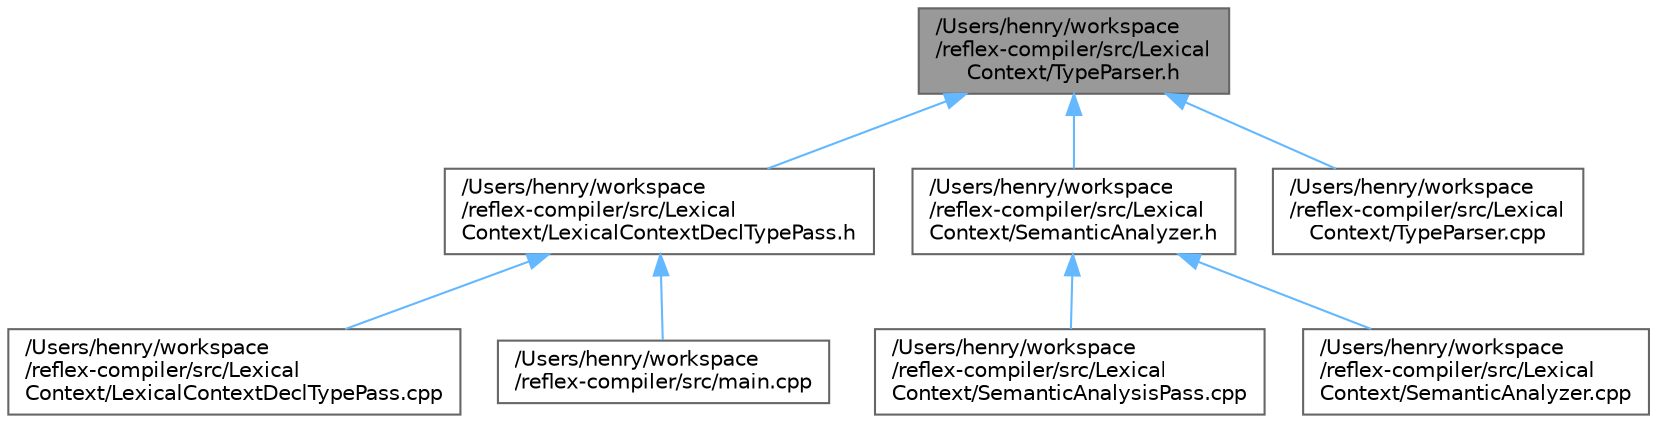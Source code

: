 digraph "/Users/henry/workspace/reflex-compiler/src/LexicalContext/TypeParser.h"
{
 // LATEX_PDF_SIZE
  bgcolor="transparent";
  edge [fontname=Helvetica,fontsize=10,labelfontname=Helvetica,labelfontsize=10];
  node [fontname=Helvetica,fontsize=10,shape=box,height=0.2,width=0.4];
  Node1 [id="Node000001",label="/Users/henry/workspace\l/reflex-compiler/src/Lexical\lContext/TypeParser.h",height=0.2,width=0.4,color="gray40", fillcolor="grey60", style="filled", fontcolor="black",tooltip=" "];
  Node1 -> Node2 [id="edge1_Node000001_Node000002",dir="back",color="steelblue1",style="solid",tooltip=" "];
  Node2 [id="Node000002",label="/Users/henry/workspace\l/reflex-compiler/src/Lexical\lContext/LexicalContextDeclTypePass.h",height=0.2,width=0.4,color="grey40", fillcolor="white", style="filled",URL="$LexicalContextDeclTypePass_8h.html",tooltip=" "];
  Node2 -> Node3 [id="edge2_Node000002_Node000003",dir="back",color="steelblue1",style="solid",tooltip=" "];
  Node3 [id="Node000003",label="/Users/henry/workspace\l/reflex-compiler/src/Lexical\lContext/LexicalContextDeclTypePass.cpp",height=0.2,width=0.4,color="grey40", fillcolor="white", style="filled",URL="$LexicalContextDeclTypePass_8cpp.html",tooltip=" "];
  Node2 -> Node4 [id="edge3_Node000002_Node000004",dir="back",color="steelblue1",style="solid",tooltip=" "];
  Node4 [id="Node000004",label="/Users/henry/workspace\l/reflex-compiler/src/main.cpp",height=0.2,width=0.4,color="grey40", fillcolor="white", style="filled",URL="$main_8cpp.html",tooltip=" "];
  Node1 -> Node5 [id="edge4_Node000001_Node000005",dir="back",color="steelblue1",style="solid",tooltip=" "];
  Node5 [id="Node000005",label="/Users/henry/workspace\l/reflex-compiler/src/Lexical\lContext/SemanticAnalyzer.h",height=0.2,width=0.4,color="grey40", fillcolor="white", style="filled",URL="$SemanticAnalyzer_8h.html",tooltip=" "];
  Node5 -> Node6 [id="edge5_Node000005_Node000006",dir="back",color="steelblue1",style="solid",tooltip=" "];
  Node6 [id="Node000006",label="/Users/henry/workspace\l/reflex-compiler/src/Lexical\lContext/SemanticAnalysisPass.cpp",height=0.2,width=0.4,color="grey40", fillcolor="white", style="filled",URL="$SemanticAnalysisPass_8cpp.html",tooltip=" "];
  Node5 -> Node7 [id="edge6_Node000005_Node000007",dir="back",color="steelblue1",style="solid",tooltip=" "];
  Node7 [id="Node000007",label="/Users/henry/workspace\l/reflex-compiler/src/Lexical\lContext/SemanticAnalyzer.cpp",height=0.2,width=0.4,color="grey40", fillcolor="white", style="filled",URL="$SemanticAnalyzer_8cpp.html",tooltip=" "];
  Node1 -> Node8 [id="edge7_Node000001_Node000008",dir="back",color="steelblue1",style="solid",tooltip=" "];
  Node8 [id="Node000008",label="/Users/henry/workspace\l/reflex-compiler/src/Lexical\lContext/TypeParser.cpp",height=0.2,width=0.4,color="grey40", fillcolor="white", style="filled",URL="$LexicalContext_2TypeParser_8cpp.html",tooltip=" "];
}
